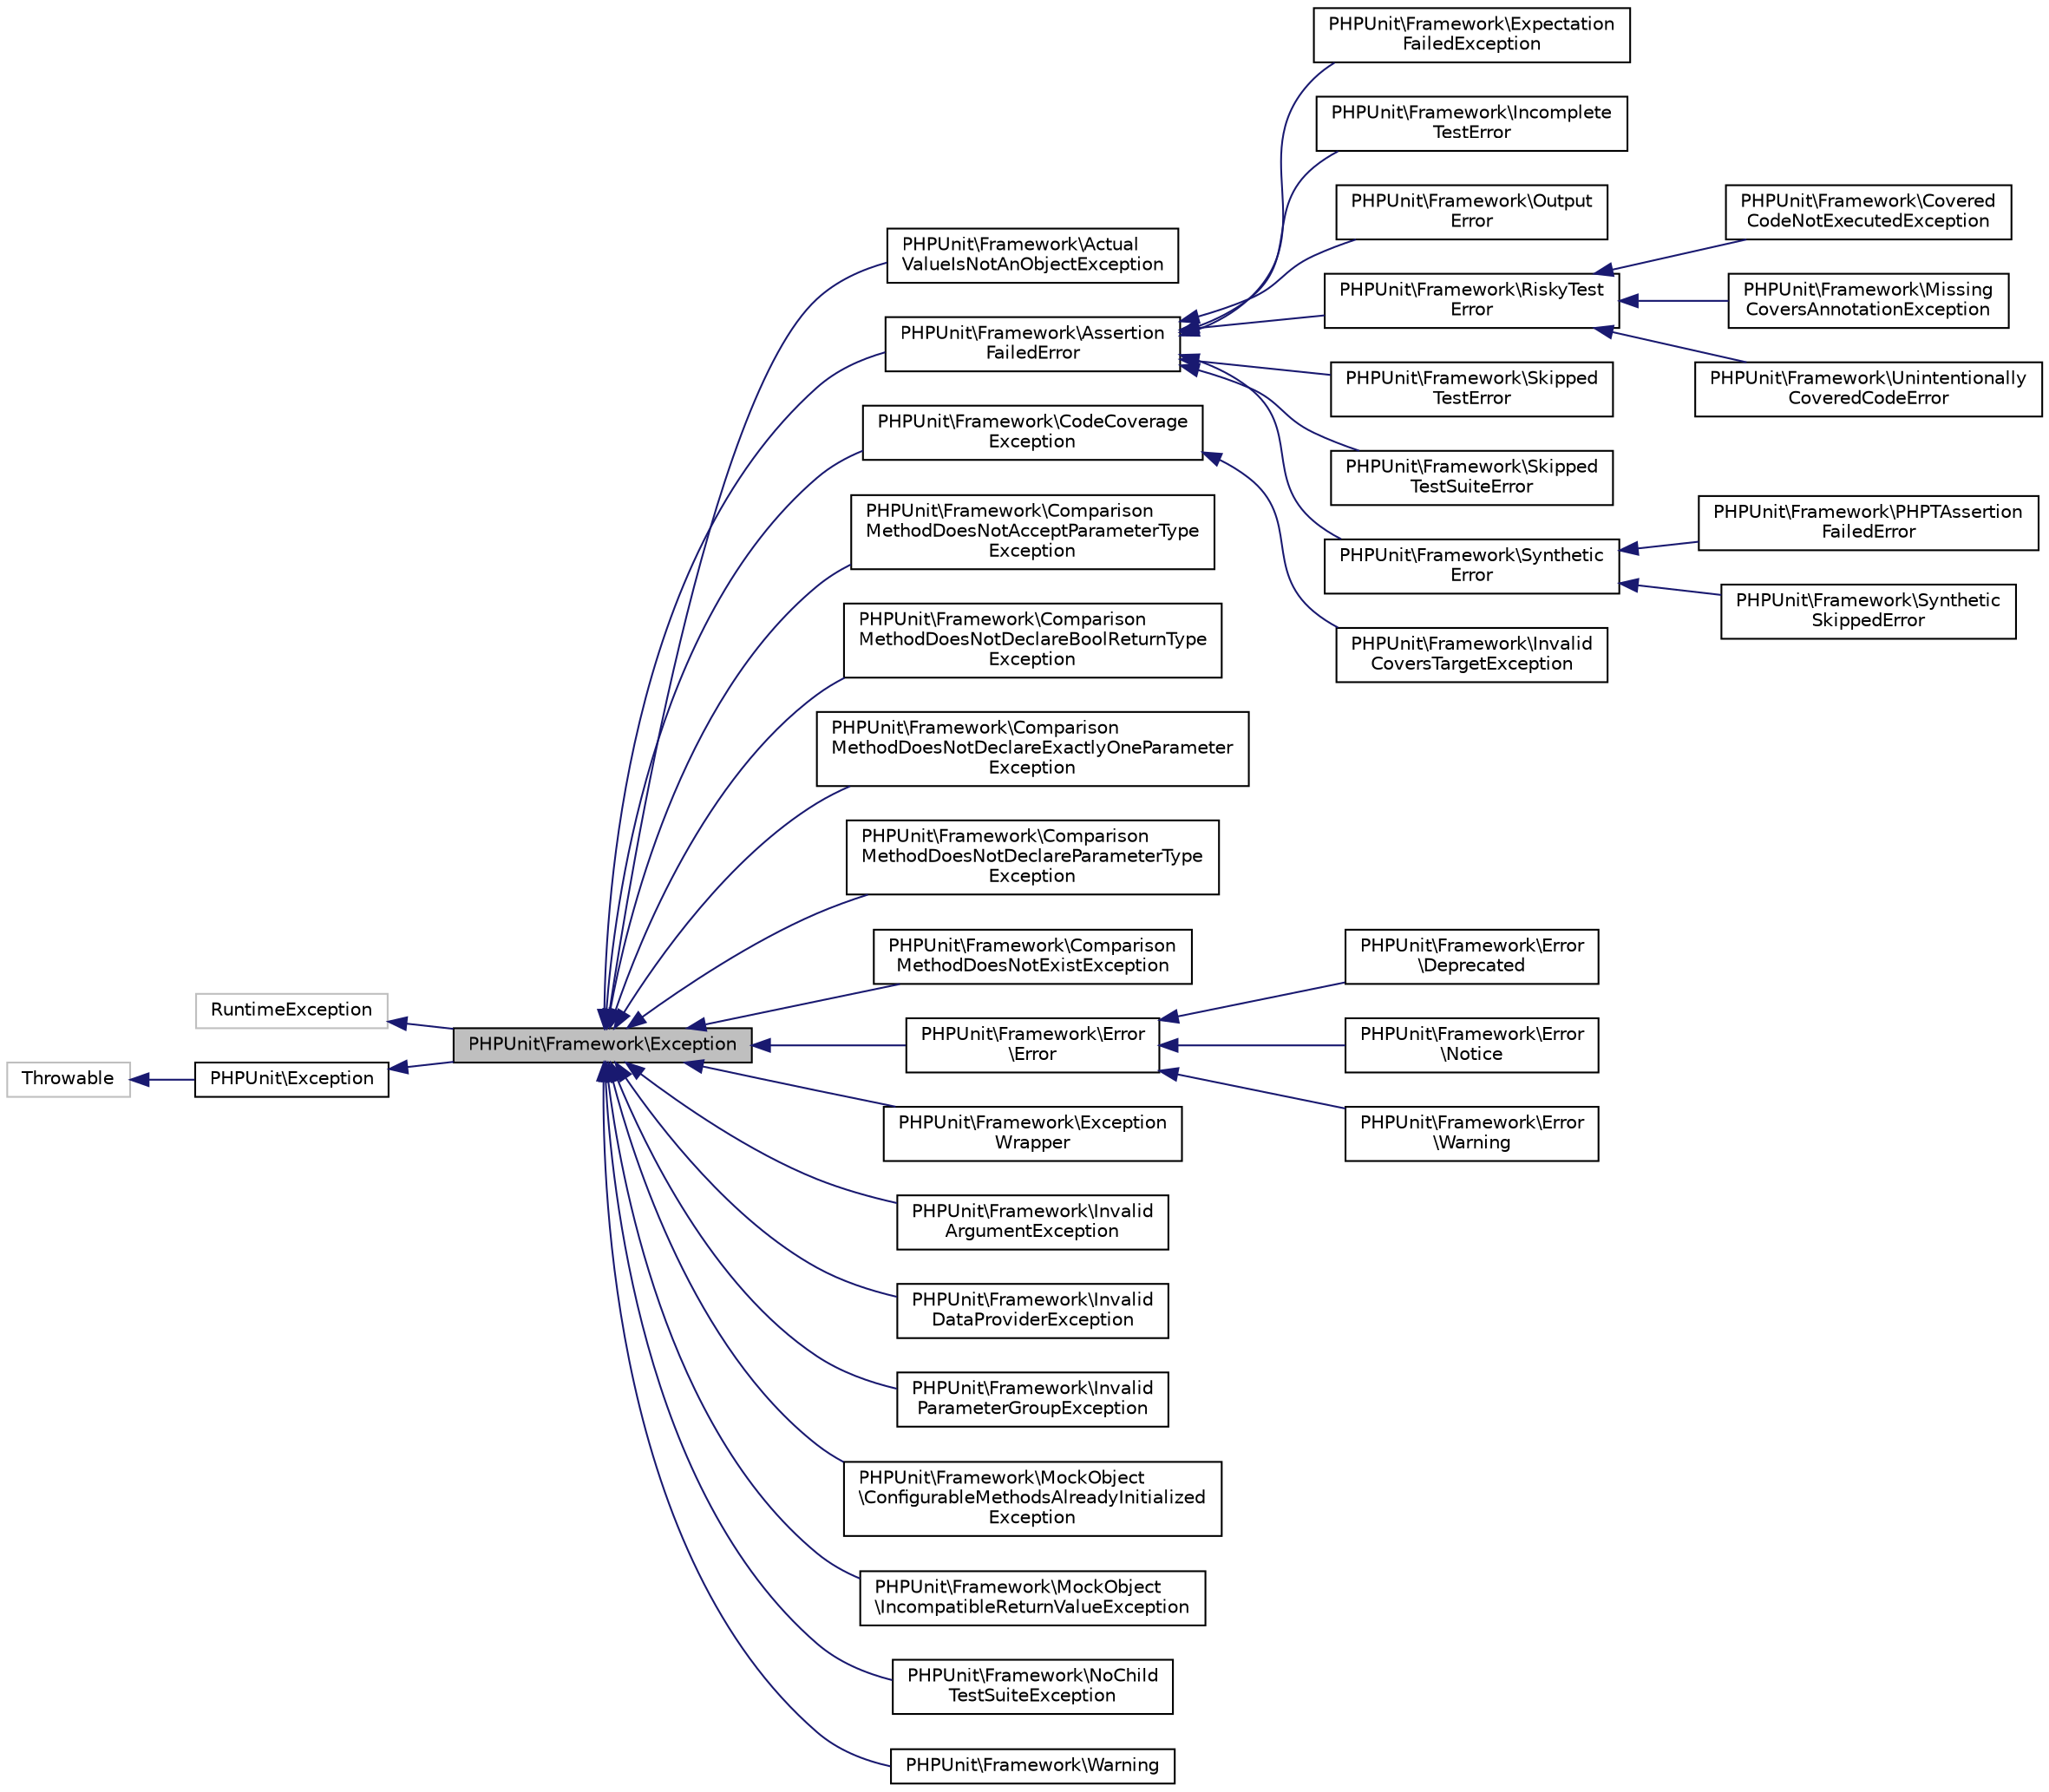 digraph "PHPUnit\Framework\Exception"
{
  edge [fontname="Helvetica",fontsize="10",labelfontname="Helvetica",labelfontsize="10"];
  node [fontname="Helvetica",fontsize="10",shape=record];
  rankdir="LR";
  Node0 [label="PHPUnit\\Framework\\Exception",height=0.2,width=0.4,color="black", fillcolor="grey75", style="filled", fontcolor="black"];
  Node1 -> Node0 [dir="back",color="midnightblue",fontsize="10",style="solid",fontname="Helvetica"];
  Node1 [label="RuntimeException",height=0.2,width=0.4,color="grey75", fillcolor="white", style="filled"];
  Node2 -> Node0 [dir="back",color="midnightblue",fontsize="10",style="solid",fontname="Helvetica"];
  Node2 [label="PHPUnit\\Exception",height=0.2,width=0.4,color="black", fillcolor="white", style="filled",URL="$interfacePHPUnit_1_1Exception.html"];
  Node3 -> Node2 [dir="back",color="midnightblue",fontsize="10",style="solid",fontname="Helvetica"];
  Node3 [label="Throwable",height=0.2,width=0.4,color="grey75", fillcolor="white", style="filled"];
  Node0 -> Node4 [dir="back",color="midnightblue",fontsize="10",style="solid",fontname="Helvetica"];
  Node4 [label="PHPUnit\\Framework\\Actual\lValueIsNotAnObjectException",height=0.2,width=0.4,color="black", fillcolor="white", style="filled",URL="$classPHPUnit_1_1Framework_1_1ActualValueIsNotAnObjectException.html"];
  Node0 -> Node5 [dir="back",color="midnightblue",fontsize="10",style="solid",fontname="Helvetica"];
  Node5 [label="PHPUnit\\Framework\\Assertion\lFailedError",height=0.2,width=0.4,color="black", fillcolor="white", style="filled",URL="$classPHPUnit_1_1Framework_1_1AssertionFailedError.html"];
  Node5 -> Node6 [dir="back",color="midnightblue",fontsize="10",style="solid",fontname="Helvetica"];
  Node6 [label="PHPUnit\\Framework\\Expectation\lFailedException",height=0.2,width=0.4,color="black", fillcolor="white", style="filled",URL="$classPHPUnit_1_1Framework_1_1ExpectationFailedException.html"];
  Node5 -> Node7 [dir="back",color="midnightblue",fontsize="10",style="solid",fontname="Helvetica"];
  Node7 [label="PHPUnit\\Framework\\Incomplete\lTestError",height=0.2,width=0.4,color="black", fillcolor="white", style="filled",URL="$classPHPUnit_1_1Framework_1_1IncompleteTestError.html"];
  Node5 -> Node8 [dir="back",color="midnightblue",fontsize="10",style="solid",fontname="Helvetica"];
  Node8 [label="PHPUnit\\Framework\\Output\lError",height=0.2,width=0.4,color="black", fillcolor="white", style="filled",URL="$classPHPUnit_1_1Framework_1_1OutputError.html"];
  Node5 -> Node9 [dir="back",color="midnightblue",fontsize="10",style="solid",fontname="Helvetica"];
  Node9 [label="PHPUnit\\Framework\\RiskyTest\lError",height=0.2,width=0.4,color="black", fillcolor="white", style="filled",URL="$classPHPUnit_1_1Framework_1_1RiskyTestError.html"];
  Node9 -> Node10 [dir="back",color="midnightblue",fontsize="10",style="solid",fontname="Helvetica"];
  Node10 [label="PHPUnit\\Framework\\Covered\lCodeNotExecutedException",height=0.2,width=0.4,color="black", fillcolor="white", style="filled",URL="$classPHPUnit_1_1Framework_1_1CoveredCodeNotExecutedException.html"];
  Node9 -> Node11 [dir="back",color="midnightblue",fontsize="10",style="solid",fontname="Helvetica"];
  Node11 [label="PHPUnit\\Framework\\Missing\lCoversAnnotationException",height=0.2,width=0.4,color="black", fillcolor="white", style="filled",URL="$classPHPUnit_1_1Framework_1_1MissingCoversAnnotationException.html"];
  Node9 -> Node12 [dir="back",color="midnightblue",fontsize="10",style="solid",fontname="Helvetica"];
  Node12 [label="PHPUnit\\Framework\\Unintentionally\lCoveredCodeError",height=0.2,width=0.4,color="black", fillcolor="white", style="filled",URL="$classPHPUnit_1_1Framework_1_1UnintentionallyCoveredCodeError.html"];
  Node5 -> Node13 [dir="back",color="midnightblue",fontsize="10",style="solid",fontname="Helvetica"];
  Node13 [label="PHPUnit\\Framework\\Skipped\lTestError",height=0.2,width=0.4,color="black", fillcolor="white", style="filled",URL="$classPHPUnit_1_1Framework_1_1SkippedTestError.html"];
  Node5 -> Node14 [dir="back",color="midnightblue",fontsize="10",style="solid",fontname="Helvetica"];
  Node14 [label="PHPUnit\\Framework\\Skipped\lTestSuiteError",height=0.2,width=0.4,color="black", fillcolor="white", style="filled",URL="$classPHPUnit_1_1Framework_1_1SkippedTestSuiteError.html"];
  Node5 -> Node15 [dir="back",color="midnightblue",fontsize="10",style="solid",fontname="Helvetica"];
  Node15 [label="PHPUnit\\Framework\\Synthetic\lError",height=0.2,width=0.4,color="black", fillcolor="white", style="filled",URL="$classPHPUnit_1_1Framework_1_1SyntheticError.html"];
  Node15 -> Node16 [dir="back",color="midnightblue",fontsize="10",style="solid",fontname="Helvetica"];
  Node16 [label="PHPUnit\\Framework\\PHPTAssertion\lFailedError",height=0.2,width=0.4,color="black", fillcolor="white", style="filled",URL="$classPHPUnit_1_1Framework_1_1PHPTAssertionFailedError.html"];
  Node15 -> Node17 [dir="back",color="midnightblue",fontsize="10",style="solid",fontname="Helvetica"];
  Node17 [label="PHPUnit\\Framework\\Synthetic\lSkippedError",height=0.2,width=0.4,color="black", fillcolor="white", style="filled",URL="$classPHPUnit_1_1Framework_1_1SyntheticSkippedError.html"];
  Node0 -> Node18 [dir="back",color="midnightblue",fontsize="10",style="solid",fontname="Helvetica"];
  Node18 [label="PHPUnit\\Framework\\CodeCoverage\lException",height=0.2,width=0.4,color="black", fillcolor="white", style="filled",URL="$classPHPUnit_1_1Framework_1_1CodeCoverageException.html"];
  Node18 -> Node19 [dir="back",color="midnightblue",fontsize="10",style="solid",fontname="Helvetica"];
  Node19 [label="PHPUnit\\Framework\\Invalid\lCoversTargetException",height=0.2,width=0.4,color="black", fillcolor="white", style="filled",URL="$classPHPUnit_1_1Framework_1_1InvalidCoversTargetException.html"];
  Node0 -> Node20 [dir="back",color="midnightblue",fontsize="10",style="solid",fontname="Helvetica"];
  Node20 [label="PHPUnit\\Framework\\Comparison\lMethodDoesNotAcceptParameterType\lException",height=0.2,width=0.4,color="black", fillcolor="white", style="filled",URL="$classPHPUnit_1_1Framework_1_1ComparisonMethodDoesNotAcceptParameterTypeException.html"];
  Node0 -> Node21 [dir="back",color="midnightblue",fontsize="10",style="solid",fontname="Helvetica"];
  Node21 [label="PHPUnit\\Framework\\Comparison\lMethodDoesNotDeclareBoolReturnType\lException",height=0.2,width=0.4,color="black", fillcolor="white", style="filled",URL="$classPHPUnit_1_1Framework_1_1ComparisonMethodDoesNotDeclareBoolReturnTypeException.html"];
  Node0 -> Node22 [dir="back",color="midnightblue",fontsize="10",style="solid",fontname="Helvetica"];
  Node22 [label="PHPUnit\\Framework\\Comparison\lMethodDoesNotDeclareExactlyOneParameter\lException",height=0.2,width=0.4,color="black", fillcolor="white", style="filled",URL="$classPHPUnit_1_1Framework_1_1ComparisonMethodDoesNotDeclareExactlyOneParameterException.html"];
  Node0 -> Node23 [dir="back",color="midnightblue",fontsize="10",style="solid",fontname="Helvetica"];
  Node23 [label="PHPUnit\\Framework\\Comparison\lMethodDoesNotDeclareParameterType\lException",height=0.2,width=0.4,color="black", fillcolor="white", style="filled",URL="$classPHPUnit_1_1Framework_1_1ComparisonMethodDoesNotDeclareParameterTypeException.html"];
  Node0 -> Node24 [dir="back",color="midnightblue",fontsize="10",style="solid",fontname="Helvetica"];
  Node24 [label="PHPUnit\\Framework\\Comparison\lMethodDoesNotExistException",height=0.2,width=0.4,color="black", fillcolor="white", style="filled",URL="$classPHPUnit_1_1Framework_1_1ComparisonMethodDoesNotExistException.html"];
  Node0 -> Node25 [dir="back",color="midnightblue",fontsize="10",style="solid",fontname="Helvetica"];
  Node25 [label="PHPUnit\\Framework\\Error\l\\Error",height=0.2,width=0.4,color="black", fillcolor="white", style="filled",URL="$classPHPUnit_1_1Framework_1_1Error_1_1Error.html"];
  Node25 -> Node26 [dir="back",color="midnightblue",fontsize="10",style="solid",fontname="Helvetica"];
  Node26 [label="PHPUnit\\Framework\\Error\l\\Deprecated",height=0.2,width=0.4,color="black", fillcolor="white", style="filled",URL="$classPHPUnit_1_1Framework_1_1Error_1_1Deprecated.html"];
  Node25 -> Node27 [dir="back",color="midnightblue",fontsize="10",style="solid",fontname="Helvetica"];
  Node27 [label="PHPUnit\\Framework\\Error\l\\Notice",height=0.2,width=0.4,color="black", fillcolor="white", style="filled",URL="$classPHPUnit_1_1Framework_1_1Error_1_1Notice.html"];
  Node25 -> Node28 [dir="back",color="midnightblue",fontsize="10",style="solid",fontname="Helvetica"];
  Node28 [label="PHPUnit\\Framework\\Error\l\\Warning",height=0.2,width=0.4,color="black", fillcolor="white", style="filled",URL="$classPHPUnit_1_1Framework_1_1Error_1_1Warning.html"];
  Node0 -> Node29 [dir="back",color="midnightblue",fontsize="10",style="solid",fontname="Helvetica"];
  Node29 [label="PHPUnit\\Framework\\Exception\lWrapper",height=0.2,width=0.4,color="black", fillcolor="white", style="filled",URL="$classPHPUnit_1_1Framework_1_1ExceptionWrapper.html"];
  Node0 -> Node30 [dir="back",color="midnightblue",fontsize="10",style="solid",fontname="Helvetica"];
  Node30 [label="PHPUnit\\Framework\\Invalid\lArgumentException",height=0.2,width=0.4,color="black", fillcolor="white", style="filled",URL="$classPHPUnit_1_1Framework_1_1InvalidArgumentException.html"];
  Node0 -> Node31 [dir="back",color="midnightblue",fontsize="10",style="solid",fontname="Helvetica"];
  Node31 [label="PHPUnit\\Framework\\Invalid\lDataProviderException",height=0.2,width=0.4,color="black", fillcolor="white", style="filled",URL="$classPHPUnit_1_1Framework_1_1InvalidDataProviderException.html"];
  Node0 -> Node32 [dir="back",color="midnightblue",fontsize="10",style="solid",fontname="Helvetica"];
  Node32 [label="PHPUnit\\Framework\\Invalid\lParameterGroupException",height=0.2,width=0.4,color="black", fillcolor="white", style="filled",URL="$classPHPUnit_1_1Framework_1_1InvalidParameterGroupException.html"];
  Node0 -> Node33 [dir="back",color="midnightblue",fontsize="10",style="solid",fontname="Helvetica"];
  Node33 [label="PHPUnit\\Framework\\MockObject\l\\ConfigurableMethodsAlreadyInitialized\lException",height=0.2,width=0.4,color="black", fillcolor="white", style="filled",URL="$classPHPUnit_1_1Framework_1_1MockObject_1_1ConfigurableMethodsAlreadyInitializedException.html"];
  Node0 -> Node34 [dir="back",color="midnightblue",fontsize="10",style="solid",fontname="Helvetica"];
  Node34 [label="PHPUnit\\Framework\\MockObject\l\\IncompatibleReturnValueException",height=0.2,width=0.4,color="black", fillcolor="white", style="filled",URL="$classPHPUnit_1_1Framework_1_1MockObject_1_1IncompatibleReturnValueException.html"];
  Node0 -> Node35 [dir="back",color="midnightblue",fontsize="10",style="solid",fontname="Helvetica"];
  Node35 [label="PHPUnit\\Framework\\NoChild\lTestSuiteException",height=0.2,width=0.4,color="black", fillcolor="white", style="filled",URL="$classPHPUnit_1_1Framework_1_1NoChildTestSuiteException.html"];
  Node0 -> Node36 [dir="back",color="midnightblue",fontsize="10",style="solid",fontname="Helvetica"];
  Node36 [label="PHPUnit\\Framework\\Warning",height=0.2,width=0.4,color="black", fillcolor="white", style="filled",URL="$classPHPUnit_1_1Framework_1_1Warning.html"];
}
